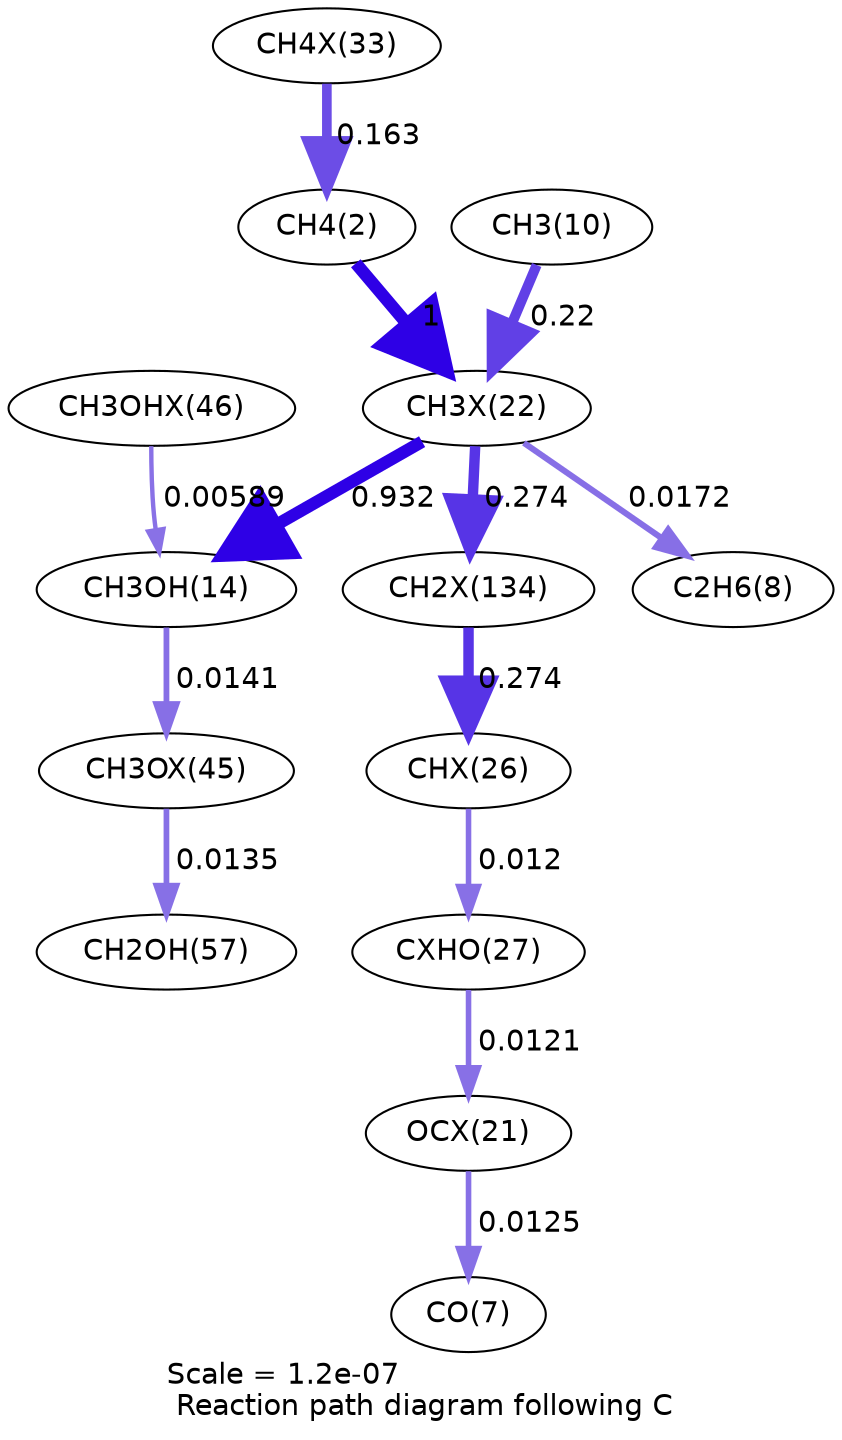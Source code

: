 digraph reaction_paths {
center=1;
s42 -> s4[fontname="Helvetica", penwidth=4.63, arrowsize=2.32, color="0.7, 0.663, 0.9"
, label=" 0.163"];
s4 -> s37[fontname="Helvetica", penwidth=6, arrowsize=3, color="0.7, 1.5, 0.9"
, label=" 1"];
s37 -> s10[fontname="Helvetica", penwidth=2.93, arrowsize=1.47, color="0.7, 0.517, 0.9"
, label=" 0.0172"];
s12 -> s37[fontname="Helvetica", penwidth=4.86, arrowsize=2.43, color="0.7, 0.72, 0.9"
, label=" 0.22"];
s37 -> s16[fontname="Helvetica", penwidth=5.95, arrowsize=2.97, color="0.7, 1.43, 0.9"
, label=" 0.932"];
s37 -> s56[fontname="Helvetica", penwidth=5.02, arrowsize=2.51, color="0.7, 0.774, 0.9"
, label=" 0.274"];
s52 -> s16[fontname="Helvetica", penwidth=2.12, arrowsize=1.06, color="0.7, 0.506, 0.9"
, label=" 0.00589"];
s16 -> s51[fontname="Helvetica", penwidth=2.78, arrowsize=1.39, color="0.7, 0.514, 0.9"
, label=" 0.0141"];
s56 -> s40[fontname="Helvetica", penwidth=5.02, arrowsize=2.51, color="0.7, 0.774, 0.9"
, label=" 0.274"];
s40 -> s41[fontname="Helvetica", penwidth=2.66, arrowsize=1.33, color="0.7, 0.512, 0.9"
, label=" 0.012"];
s51 -> s22[fontname="Helvetica", penwidth=2.75, arrowsize=1.37, color="0.7, 0.513, 0.9"
, label=" 0.0135"];
s41 -> s36[fontname="Helvetica", penwidth=2.67, arrowsize=1.33, color="0.7, 0.512, 0.9"
, label=" 0.0121"];
s36 -> s9[fontname="Helvetica", penwidth=2.69, arrowsize=1.35, color="0.7, 0.513, 0.9"
, label=" 0.0125"];
s4 [ fontname="Helvetica", label="CH4(2)"];
s9 [ fontname="Helvetica", label="CO(7)"];
s10 [ fontname="Helvetica", label="C2H6(8)"];
s12 [ fontname="Helvetica", label="CH3(10)"];
s16 [ fontname="Helvetica", label="CH3OH(14)"];
s22 [ fontname="Helvetica", label="CH2OH(57)"];
s36 [ fontname="Helvetica", label="OCX(21)"];
s37 [ fontname="Helvetica", label="CH3X(22)"];
s40 [ fontname="Helvetica", label="CHX(26)"];
s41 [ fontname="Helvetica", label="CXHO(27)"];
s42 [ fontname="Helvetica", label="CH4X(33)"];
s51 [ fontname="Helvetica", label="CH3OX(45)"];
s52 [ fontname="Helvetica", label="CH3OHX(46)"];
s56 [ fontname="Helvetica", label="CH2X(134)"];
 label = "Scale = 1.2e-07\l Reaction path diagram following C";
 fontname = "Helvetica";
}
